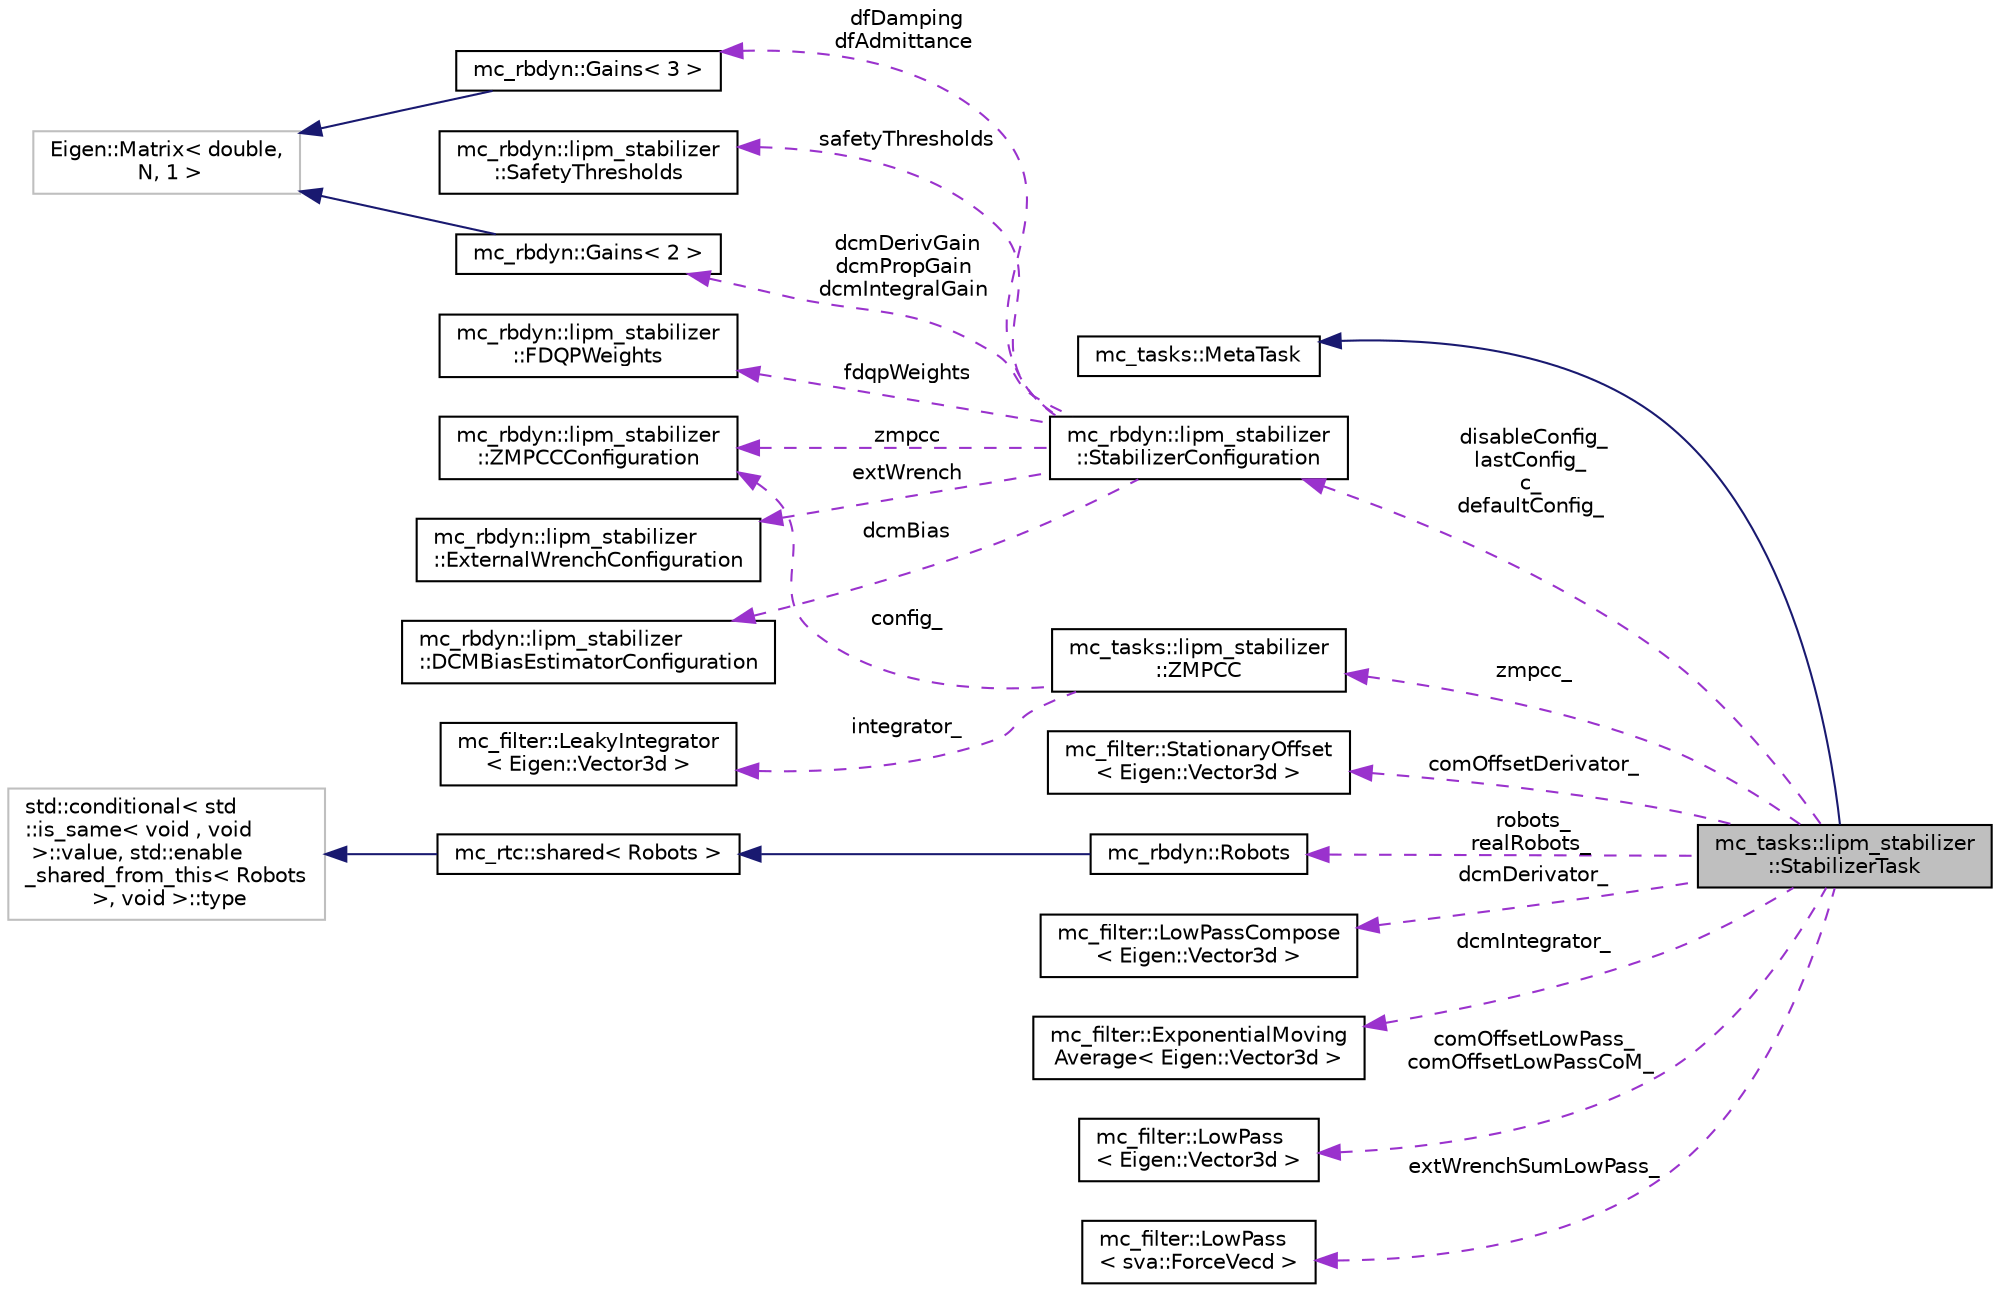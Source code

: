 digraph "mc_tasks::lipm_stabilizer::StabilizerTask"
{
 // INTERACTIVE_SVG=YES
  edge [fontname="Helvetica",fontsize="10",labelfontname="Helvetica",labelfontsize="10"];
  node [fontname="Helvetica",fontsize="10",shape=record];
  rankdir="LR";
  Node2 [label="mc_tasks::lipm_stabilizer\l::StabilizerTask",height=0.2,width=0.4,color="black", fillcolor="grey75", style="filled", fontcolor="black"];
  Node3 -> Node2 [dir="back",color="midnightblue",fontsize="10",style="solid",fontname="Helvetica"];
  Node3 [label="mc_tasks::MetaTask",height=0.2,width=0.4,color="black", fillcolor="white", style="filled",URL="$structmc__tasks_1_1MetaTask.html",tooltip="Represents a generic task. "];
  Node4 -> Node2 [dir="back",color="darkorchid3",fontsize="10",style="dashed",label=" disableConfig_\nlastConfig_\nc_\ndefaultConfig_" ,fontname="Helvetica"];
  Node4 [label="mc_rbdyn::lipm_stabilizer\l::StabilizerConfiguration",height=0.2,width=0.4,color="black", fillcolor="white", style="filled",URL="$structmc__rbdyn_1_1lipm__stabilizer_1_1StabilizerConfiguration.html",tooltip="Configuration of the LIPMStabilizer. This configuration is meant to be overriden from the RobotModule..."];
  Node5 -> Node4 [dir="back",color="darkorchid3",fontsize="10",style="dashed",label=" dcmDerivGain\ndcmPropGain\ndcmIntegralGain" ,fontname="Helvetica"];
  Node5 [label="mc_rbdyn::Gains\< 2 \>",height=0.2,width=0.4,color="black", fillcolor="white", style="filled",URL="$structmc__rbdyn_1_1Gains.html"];
  Node6 -> Node5 [dir="back",color="midnightblue",fontsize="10",style="solid",fontname="Helvetica"];
  Node6 [label="Eigen::Matrix\< double,\l N, 1 \>",height=0.2,width=0.4,color="grey75", fillcolor="white", style="filled"];
  Node7 -> Node4 [dir="back",color="darkorchid3",fontsize="10",style="dashed",label=" safetyThresholds" ,fontname="Helvetica"];
  Node7 [label="mc_rbdyn::lipm_stabilizer\l::SafetyThresholds",height=0.2,width=0.4,color="black", fillcolor="white", style="filled",URL="$structmc__rbdyn_1_1lipm__stabilizer_1_1SafetyThresholds.html",tooltip="Stabilizer safety thresholds. "];
  Node8 -> Node4 [dir="back",color="darkorchid3",fontsize="10",style="dashed",label=" dfDamping\ndfAdmittance" ,fontname="Helvetica"];
  Node8 [label="mc_rbdyn::Gains\< 3 \>",height=0.2,width=0.4,color="black", fillcolor="white", style="filled",URL="$structmc__rbdyn_1_1Gains.html"];
  Node6 -> Node8 [dir="back",color="midnightblue",fontsize="10",style="solid",fontname="Helvetica"];
  Node9 -> Node4 [dir="back",color="darkorchid3",fontsize="10",style="dashed",label=" fdqpWeights" ,fontname="Helvetica"];
  Node9 [label="mc_rbdyn::lipm_stabilizer\l::FDQPWeights",height=0.2,width=0.4,color="black", fillcolor="white", style="filled",URL="$structmc__rbdyn_1_1lipm__stabilizer_1_1FDQPWeights.html"];
  Node10 -> Node4 [dir="back",color="darkorchid3",fontsize="10",style="dashed",label=" zmpcc" ,fontname="Helvetica"];
  Node10 [label="mc_rbdyn::lipm_stabilizer\l::ZMPCCConfiguration",height=0.2,width=0.4,color="black", fillcolor="white", style="filled",URL="$structmc__rbdyn_1_1lipm__stabilizer_1_1ZMPCCConfiguration.html"];
  Node11 -> Node4 [dir="back",color="darkorchid3",fontsize="10",style="dashed",label=" extWrench" ,fontname="Helvetica"];
  Node11 [label="mc_rbdyn::lipm_stabilizer\l::ExternalWrenchConfiguration",height=0.2,width=0.4,color="black", fillcolor="white", style="filled",URL="$structmc__rbdyn_1_1lipm__stabilizer_1_1ExternalWrenchConfiguration.html",tooltip="Parameters for the external wrenches. "];
  Node12 -> Node4 [dir="back",color="darkorchid3",fontsize="10",style="dashed",label=" dcmBias" ,fontname="Helvetica"];
  Node12 [label="mc_rbdyn::lipm_stabilizer\l::DCMBiasEstimatorConfiguration",height=0.2,width=0.4,color="black", fillcolor="white", style="filled",URL="$structmc__rbdyn_1_1lipm__stabilizer_1_1DCMBiasEstimatorConfiguration.html"];
  Node13 -> Node2 [dir="back",color="darkorchid3",fontsize="10",style="dashed",label=" zmpcc_" ,fontname="Helvetica"];
  Node13 [label="mc_tasks::lipm_stabilizer\l::ZMPCC",height=0.2,width=0.4,color="black", fillcolor="white", style="filled",URL="$structmc__tasks_1_1lipm__stabilizer_1_1ZMPCC.html"];
  Node10 -> Node13 [dir="back",color="darkorchid3",fontsize="10",style="dashed",label=" config_" ,fontname="Helvetica"];
  Node14 -> Node13 [dir="back",color="darkorchid3",fontsize="10",style="dashed",label=" integrator_" ,fontname="Helvetica"];
  Node14 [label="mc_filter::LeakyIntegrator\l\< Eigen::Vector3d \>",height=0.2,width=0.4,color="black", fillcolor="white", style="filled",URL="$structmc__filter_1_1LeakyIntegrator.html"];
  Node15 -> Node2 [dir="back",color="darkorchid3",fontsize="10",style="dashed",label=" comOffsetDerivator_" ,fontname="Helvetica"];
  Node15 [label="mc_filter::StationaryOffset\l\< Eigen::Vector3d \>",height=0.2,width=0.4,color="black", fillcolor="white", style="filled",URL="$structmc__filter_1_1StationaryOffset.html"];
  Node16 -> Node2 [dir="back",color="darkorchid3",fontsize="10",style="dashed",label=" robots_\nrealRobots_" ,fontname="Helvetica"];
  Node16 [label="mc_rbdyn::Robots",height=0.2,width=0.4,color="black", fillcolor="white", style="filled",URL="$structmc__rbdyn_1_1Robots.html"];
  Node17 -> Node16 [dir="back",color="midnightblue",fontsize="10",style="solid",fontname="Helvetica"];
  Node17 [label="mc_rtc::shared\< Robots \>",height=0.2,width=0.4,color="black", fillcolor="white", style="filled",URL="$structmc__rtc_1_1shared.html"];
  Node18 -> Node17 [dir="back",color="midnightblue",fontsize="10",style="solid",fontname="Helvetica"];
  Node18 [label="std::conditional\< std\l::is_same\< void , void\l \>::value, std::enable\l_shared_from_this\< Robots\l  \>, void  \>::type",height=0.2,width=0.4,color="grey75", fillcolor="white", style="filled"];
  Node19 -> Node2 [dir="back",color="darkorchid3",fontsize="10",style="dashed",label=" dcmDerivator_" ,fontname="Helvetica"];
  Node19 [label="mc_filter::LowPassCompose\l\< Eigen::Vector3d \>",height=0.2,width=0.4,color="black", fillcolor="white", style="filled",URL="$structmc__filter_1_1LowPassCompose.html"];
  Node20 -> Node2 [dir="back",color="darkorchid3",fontsize="10",style="dashed",label=" dcmIntegrator_" ,fontname="Helvetica"];
  Node20 [label="mc_filter::ExponentialMoving\lAverage\< Eigen::Vector3d \>",height=0.2,width=0.4,color="black", fillcolor="white", style="filled",URL="$structmc__filter_1_1ExponentialMovingAverage.html"];
  Node21 -> Node2 [dir="back",color="darkorchid3",fontsize="10",style="dashed",label=" comOffsetLowPass_\ncomOffsetLowPassCoM_" ,fontname="Helvetica"];
  Node21 [label="mc_filter::LowPass\l\< Eigen::Vector3d \>",height=0.2,width=0.4,color="black", fillcolor="white", style="filled",URL="$structmc__filter_1_1LowPass.html"];
  Node22 -> Node2 [dir="back",color="darkorchid3",fontsize="10",style="dashed",label=" extWrenchSumLowPass_" ,fontname="Helvetica"];
  Node22 [label="mc_filter::LowPass\l\< sva::ForceVecd \>",height=0.2,width=0.4,color="black", fillcolor="white", style="filled",URL="$structmc__filter_1_1LowPass.html"];
}
